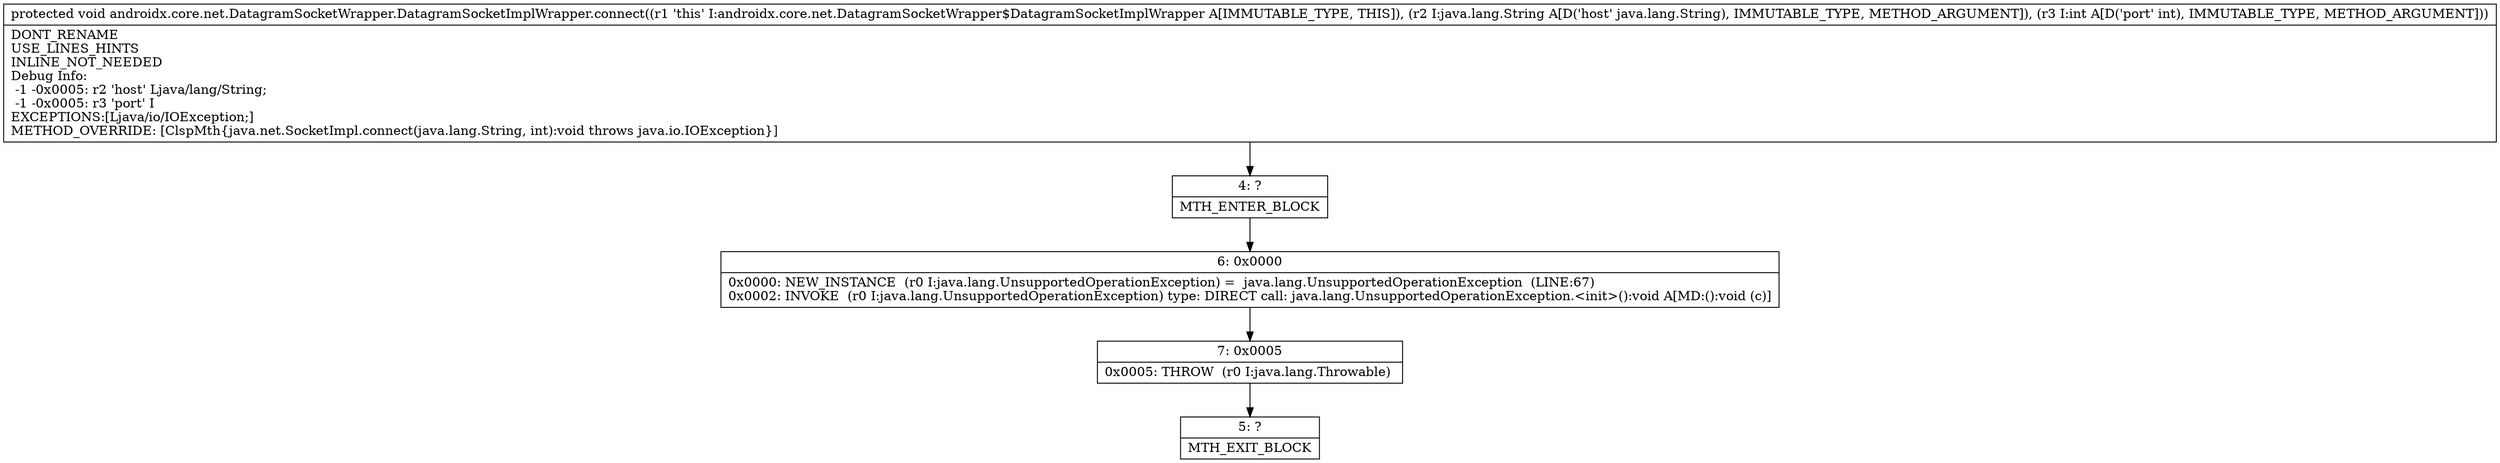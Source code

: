 digraph "CFG forandroidx.core.net.DatagramSocketWrapper.DatagramSocketImplWrapper.connect(Ljava\/lang\/String;I)V" {
Node_4 [shape=record,label="{4\:\ ?|MTH_ENTER_BLOCK\l}"];
Node_6 [shape=record,label="{6\:\ 0x0000|0x0000: NEW_INSTANCE  (r0 I:java.lang.UnsupportedOperationException) =  java.lang.UnsupportedOperationException  (LINE:67)\l0x0002: INVOKE  (r0 I:java.lang.UnsupportedOperationException) type: DIRECT call: java.lang.UnsupportedOperationException.\<init\>():void A[MD:():void (c)]\l}"];
Node_7 [shape=record,label="{7\:\ 0x0005|0x0005: THROW  (r0 I:java.lang.Throwable) \l}"];
Node_5 [shape=record,label="{5\:\ ?|MTH_EXIT_BLOCK\l}"];
MethodNode[shape=record,label="{protected void androidx.core.net.DatagramSocketWrapper.DatagramSocketImplWrapper.connect((r1 'this' I:androidx.core.net.DatagramSocketWrapper$DatagramSocketImplWrapper A[IMMUTABLE_TYPE, THIS]), (r2 I:java.lang.String A[D('host' java.lang.String), IMMUTABLE_TYPE, METHOD_ARGUMENT]), (r3 I:int A[D('port' int), IMMUTABLE_TYPE, METHOD_ARGUMENT]))  | DONT_RENAME\lUSE_LINES_HINTS\lINLINE_NOT_NEEDED\lDebug Info:\l  \-1 \-0x0005: r2 'host' Ljava\/lang\/String;\l  \-1 \-0x0005: r3 'port' I\lEXCEPTIONS:[Ljava\/io\/IOException;]\lMETHOD_OVERRIDE: [ClspMth\{java.net.SocketImpl.connect(java.lang.String, int):void throws java.io.IOException\}]\l}"];
MethodNode -> Node_4;Node_4 -> Node_6;
Node_6 -> Node_7;
Node_7 -> Node_5;
}

